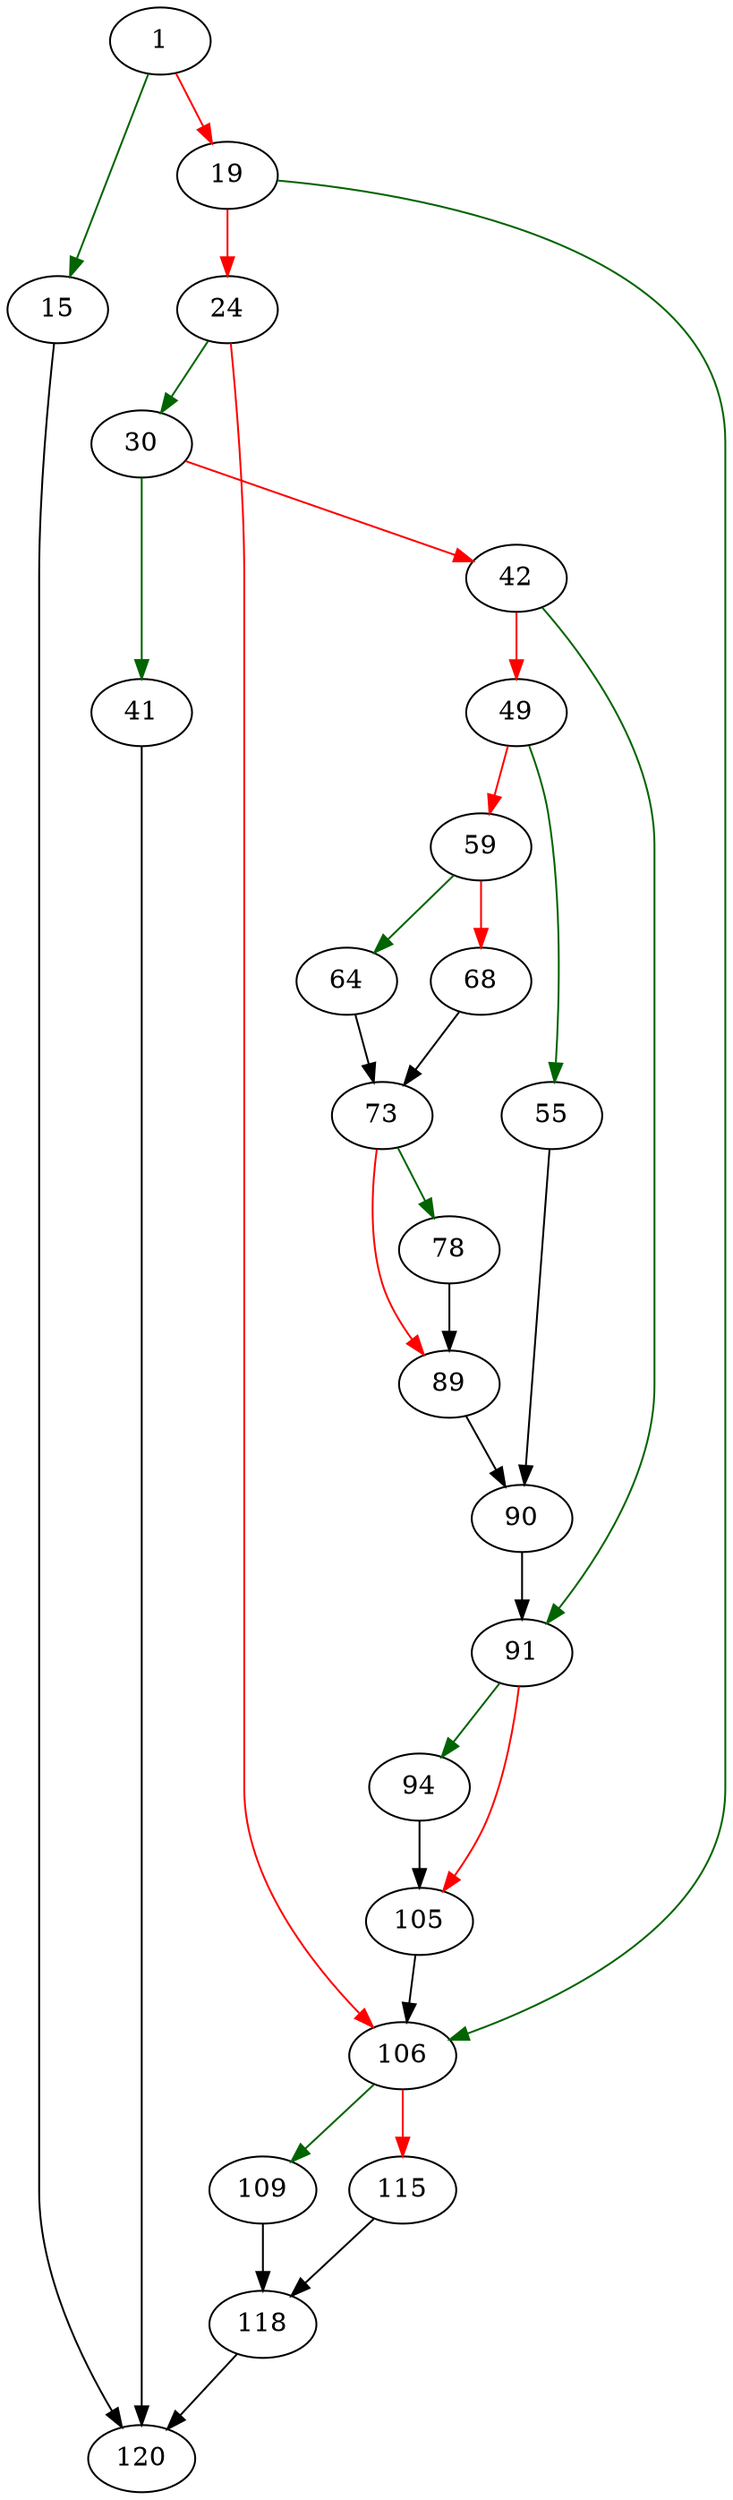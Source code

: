 strict digraph "pager_open_journal" {
	// Node definitions.
	1 [entry=true];
	15;
	19;
	120;
	106;
	24;
	30;
	41;
	42;
	91;
	49;
	55;
	59;
	90;
	64;
	68;
	73;
	78;
	89;
	94;
	105;
	109;
	115;
	118;

	// Edge definitions.
	1 -> 15 [
		color=darkgreen
		cond=true
	];
	1 -> 19 [
		color=red
		cond=false
	];
	15 -> 120;
	19 -> 106 [
		color=darkgreen
		cond=true
	];
	19 -> 24 [
		color=red
		cond=false
	];
	106 -> 109 [
		color=darkgreen
		cond=true
	];
	106 -> 115 [
		color=red
		cond=false
	];
	24 -> 106 [
		color=red
		cond=false
	];
	24 -> 30 [
		color=darkgreen
		cond=true
	];
	30 -> 41 [
		color=darkgreen
		cond=true
	];
	30 -> 42 [
		color=red
		cond=false
	];
	41 -> 120;
	42 -> 91 [
		color=darkgreen
		cond=true
	];
	42 -> 49 [
		color=red
		cond=false
	];
	91 -> 94 [
		color=darkgreen
		cond=true
	];
	91 -> 105 [
		color=red
		cond=false
	];
	49 -> 55 [
		color=darkgreen
		cond=true
	];
	49 -> 59 [
		color=red
		cond=false
	];
	55 -> 90;
	59 -> 64 [
		color=darkgreen
		cond=true
	];
	59 -> 68 [
		color=red
		cond=false
	];
	90 -> 91;
	64 -> 73;
	68 -> 73;
	73 -> 78 [
		color=darkgreen
		cond=true
	];
	73 -> 89 [
		color=red
		cond=false
	];
	78 -> 89;
	89 -> 90;
	94 -> 105;
	105 -> 106;
	109 -> 118;
	115 -> 118;
	118 -> 120;
}